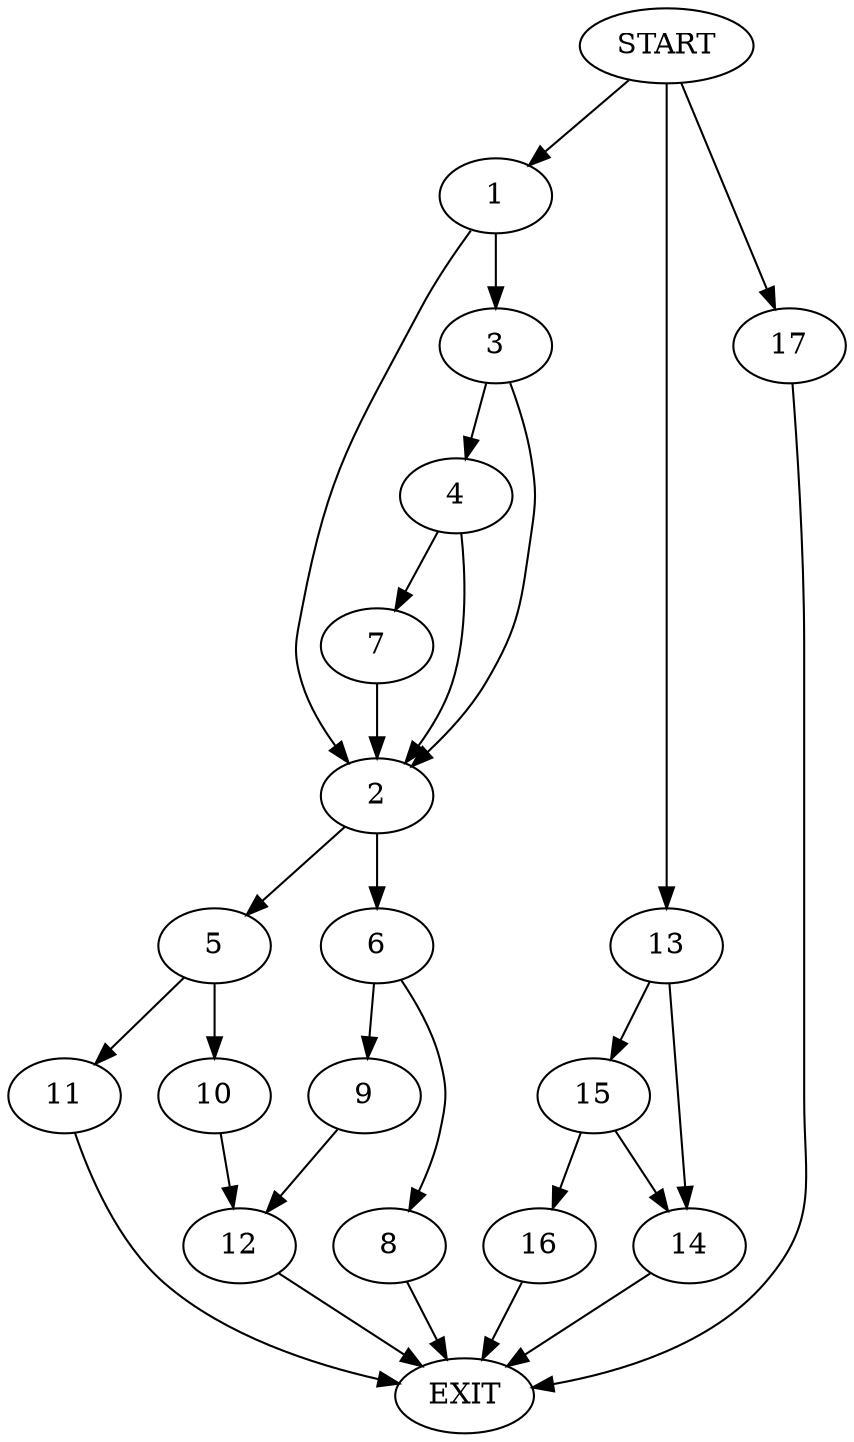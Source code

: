 digraph {
0 [label="START"]
18 [label="EXIT"]
0 -> 1
1 -> 2
1 -> 3
3 -> 4
3 -> 2
2 -> 5
2 -> 6
4 -> 7
4 -> 2
7 -> 2
6 -> 8
6 -> 9
5 -> 10
5 -> 11
8 -> 18
9 -> 12
12 -> 18
11 -> 18
10 -> 12
0 -> 13
13 -> 14
13 -> 15
15 -> 16
15 -> 14
14 -> 18
16 -> 18
0 -> 17
17 -> 18
}
